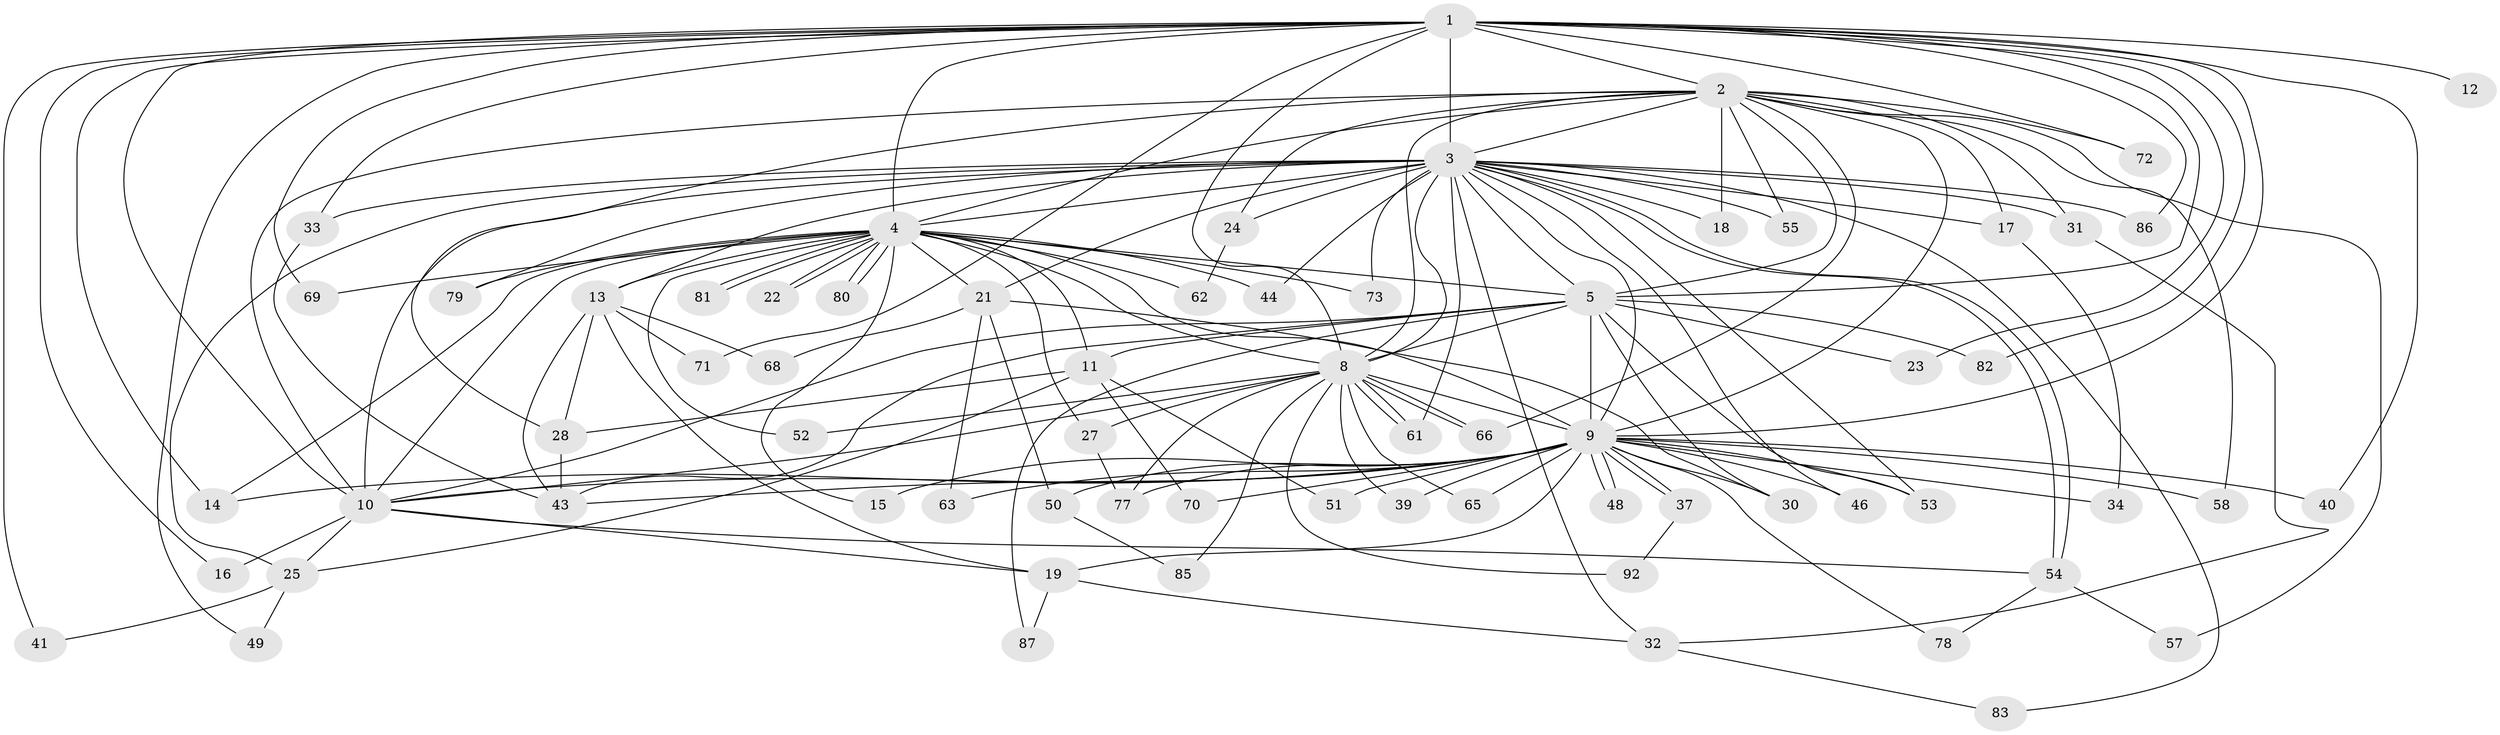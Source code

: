 // original degree distribution, {15: 0.010752688172043012, 20: 0.010752688172043012, 21: 0.021505376344086023, 28: 0.010752688172043012, 17: 0.010752688172043012, 19: 0.010752688172043012, 18: 0.010752688172043012, 29: 0.010752688172043012, 14: 0.010752688172043012, 7: 0.03225806451612903, 2: 0.5913978494623656, 4: 0.03225806451612903, 3: 0.1827956989247312, 5: 0.043010752688172046, 6: 0.010752688172043012}
// Generated by graph-tools (version 1.1) at 2025/41/03/06/25 10:41:32]
// undirected, 68 vertices, 161 edges
graph export_dot {
graph [start="1"]
  node [color=gray90,style=filled];
  1 [super="+6"];
  2 [super="+20"];
  3 [super="+7"];
  4 [super="+29"];
  5 [super="+60"];
  8 [super="+26"];
  9 [super="+36"];
  10 [super="+42"];
  11;
  12;
  13 [super="+45"];
  14 [super="+59"];
  15 [super="+38"];
  16 [super="+35"];
  17;
  18;
  19;
  21 [super="+56"];
  22;
  23;
  24;
  25 [super="+76"];
  27;
  28 [super="+88"];
  30 [super="+75"];
  31;
  32 [super="+64"];
  33 [super="+74"];
  34;
  37;
  39;
  40;
  41;
  43 [super="+47"];
  44;
  46;
  48;
  49;
  50;
  51;
  52;
  53 [super="+90"];
  54 [super="+89"];
  55;
  57;
  58;
  61 [super="+67"];
  62;
  63;
  65;
  66 [super="+91"];
  68;
  69;
  70 [super="+84"];
  71;
  72;
  73;
  77 [super="+93"];
  78;
  79;
  80;
  81;
  82;
  83;
  85;
  86;
  87;
  92;
  1 -- 2 [weight=3];
  1 -- 3 [weight=4];
  1 -- 4 [weight=2];
  1 -- 5 [weight=2];
  1 -- 8 [weight=2];
  1 -- 9 [weight=2];
  1 -- 10 [weight=2];
  1 -- 41;
  1 -- 49;
  1 -- 71;
  1 -- 72;
  1 -- 82;
  1 -- 69;
  1 -- 12;
  1 -- 14 [weight=2];
  1 -- 16;
  1 -- 86;
  1 -- 23;
  1 -- 33;
  1 -- 40;
  2 -- 3 [weight=2];
  2 -- 4;
  2 -- 5;
  2 -- 8;
  2 -- 9 [weight=2];
  2 -- 10;
  2 -- 17;
  2 -- 18;
  2 -- 28;
  2 -- 31;
  2 -- 55;
  2 -- 57;
  2 -- 58;
  2 -- 72;
  2 -- 24;
  2 -- 66;
  3 -- 4 [weight=2];
  3 -- 5 [weight=2];
  3 -- 8 [weight=2];
  3 -- 9 [weight=2];
  3 -- 10 [weight=2];
  3 -- 24;
  3 -- 25;
  3 -- 33;
  3 -- 44;
  3 -- 46;
  3 -- 54;
  3 -- 54;
  3 -- 55;
  3 -- 79;
  3 -- 83;
  3 -- 73;
  3 -- 13;
  3 -- 17;
  3 -- 18;
  3 -- 21 [weight=2];
  3 -- 86;
  3 -- 31;
  3 -- 32;
  3 -- 53;
  3 -- 61;
  4 -- 5;
  4 -- 8;
  4 -- 9;
  4 -- 10;
  4 -- 11;
  4 -- 13;
  4 -- 15 [weight=2];
  4 -- 21;
  4 -- 22;
  4 -- 22;
  4 -- 27;
  4 -- 44;
  4 -- 52;
  4 -- 62;
  4 -- 69;
  4 -- 73;
  4 -- 79;
  4 -- 80;
  4 -- 80;
  4 -- 81;
  4 -- 81;
  4 -- 14;
  5 -- 8;
  5 -- 9;
  5 -- 10;
  5 -- 11 [weight=2];
  5 -- 23;
  5 -- 30;
  5 -- 43;
  5 -- 53;
  5 -- 82;
  5 -- 87;
  8 -- 9;
  8 -- 10;
  8 -- 27;
  8 -- 39;
  8 -- 52;
  8 -- 61;
  8 -- 61;
  8 -- 66;
  8 -- 66;
  8 -- 77;
  8 -- 85;
  8 -- 92;
  8 -- 65;
  9 -- 10;
  9 -- 14;
  9 -- 15;
  9 -- 19;
  9 -- 30;
  9 -- 34;
  9 -- 37;
  9 -- 37;
  9 -- 39;
  9 -- 40;
  9 -- 43;
  9 -- 46;
  9 -- 48;
  9 -- 48;
  9 -- 50;
  9 -- 51;
  9 -- 53;
  9 -- 58;
  9 -- 63;
  9 -- 65;
  9 -- 70 [weight=2];
  9 -- 78;
  9 -- 77;
  10 -- 16 [weight=2];
  10 -- 25;
  10 -- 19;
  10 -- 54;
  11 -- 25;
  11 -- 28;
  11 -- 51;
  11 -- 70;
  13 -- 19;
  13 -- 68;
  13 -- 71;
  13 -- 28;
  13 -- 43;
  17 -- 34;
  19 -- 32;
  19 -- 87;
  21 -- 50;
  21 -- 63;
  21 -- 68;
  21 -- 30;
  24 -- 62;
  25 -- 41;
  25 -- 49;
  27 -- 77;
  28 -- 43;
  31 -- 32;
  32 -- 83;
  33 -- 43;
  37 -- 92;
  50 -- 85;
  54 -- 57;
  54 -- 78;
}
